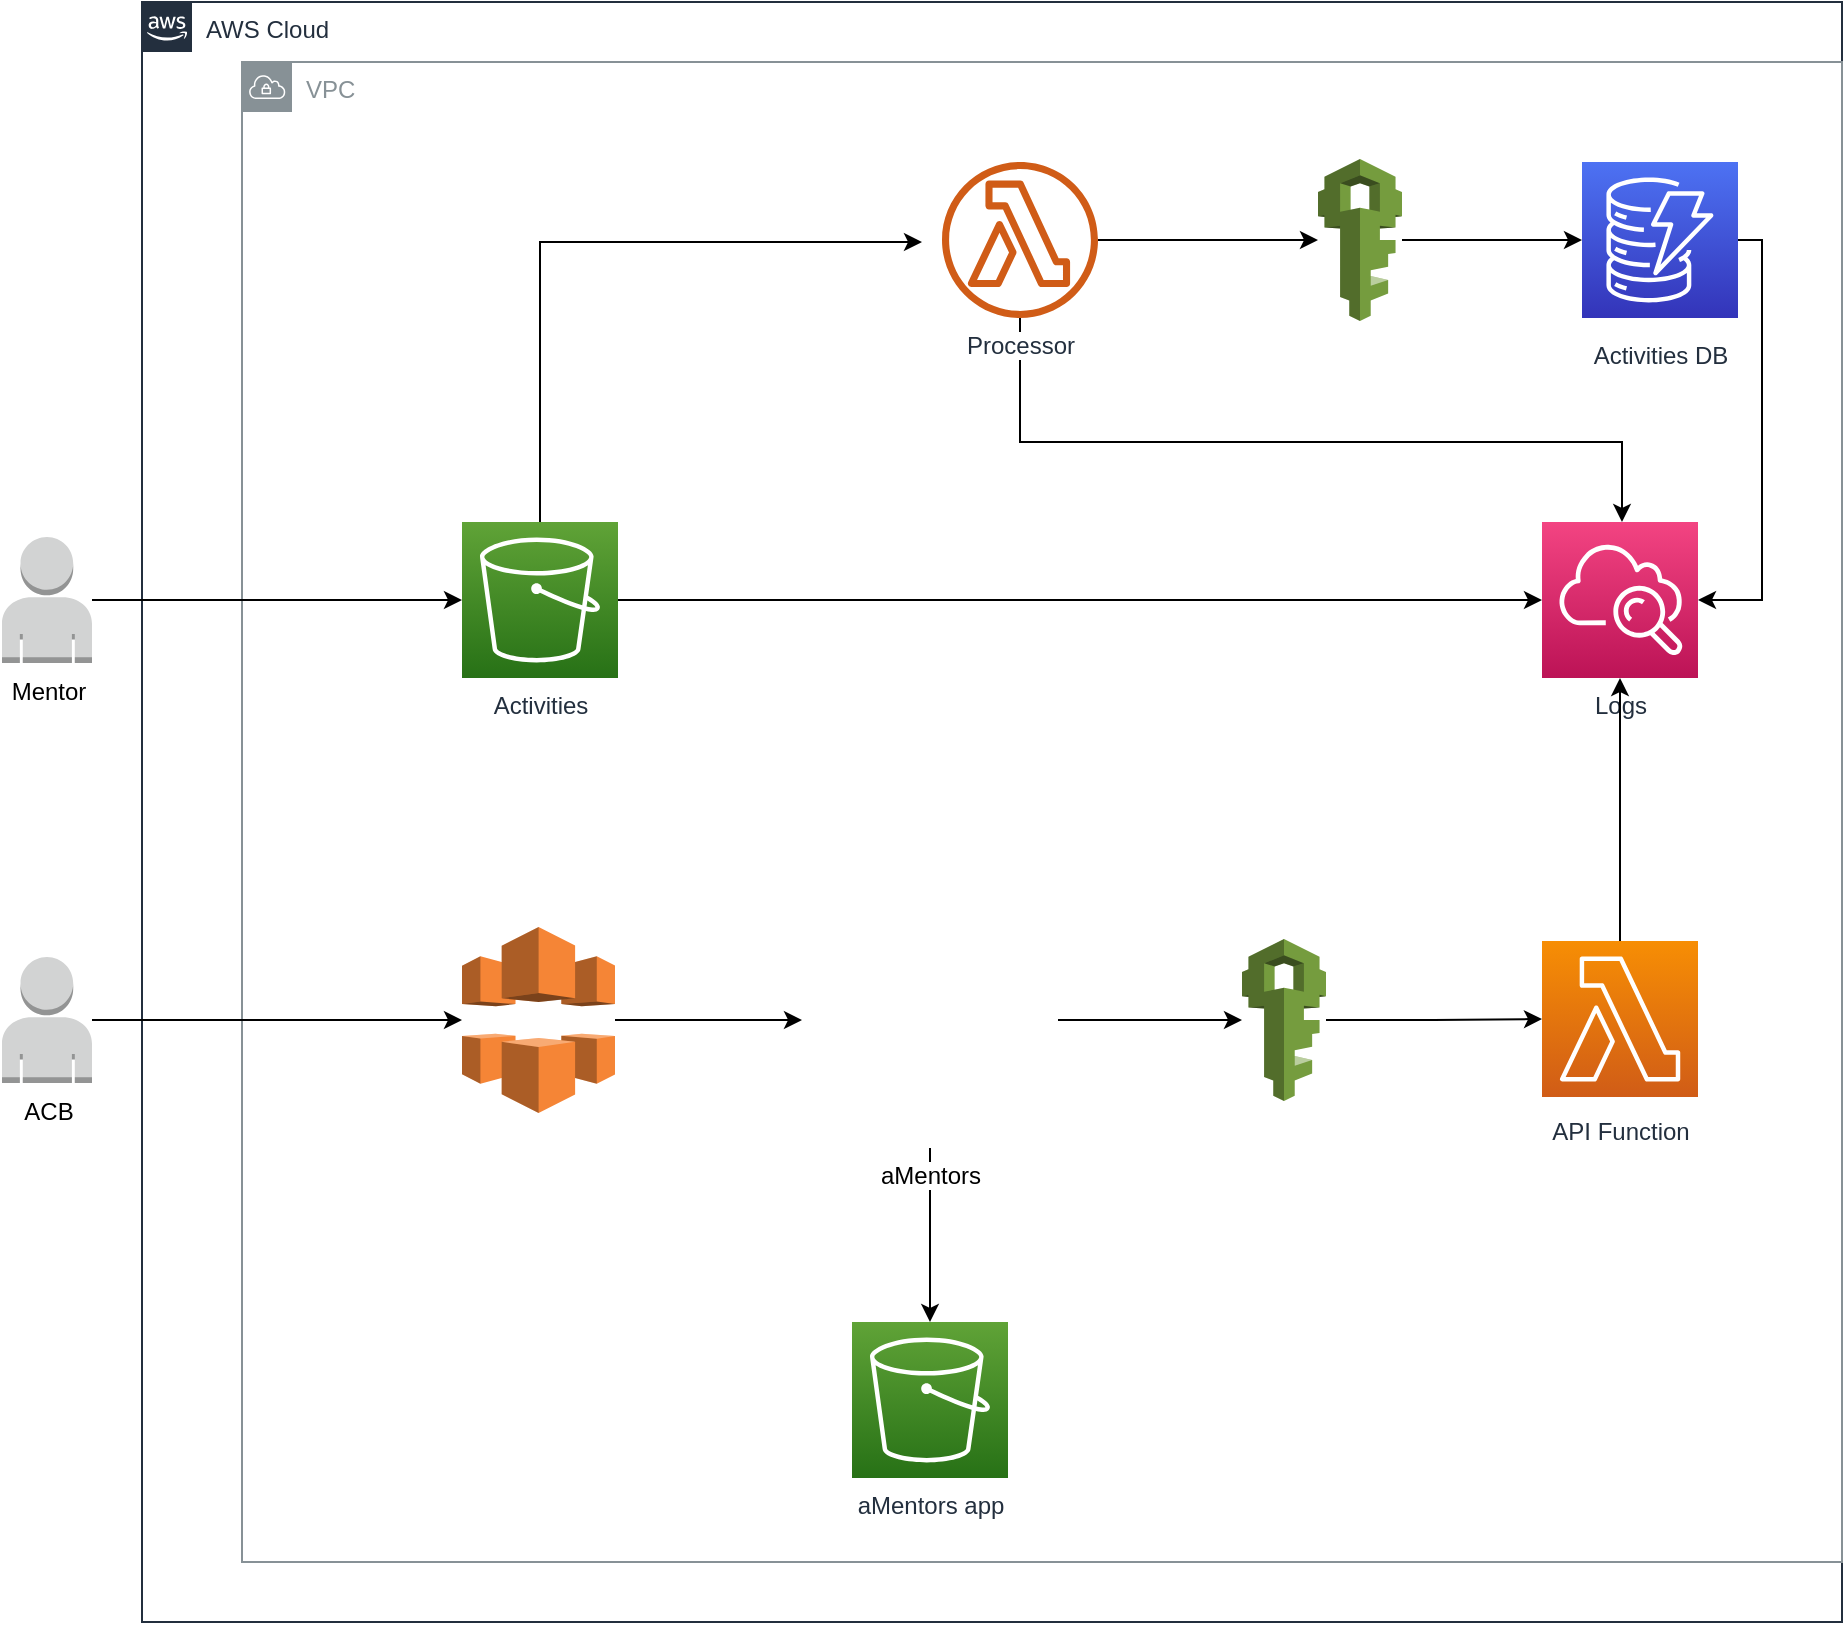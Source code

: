 <mxfile version="20.8.13" type="github">
  <diagram id="Ht1M8jgEwFfnCIfOTk4-" name="Page-1">
    <mxGraphModel dx="1434" dy="1591" grid="1" gridSize="10" guides="1" tooltips="1" connect="1" arrows="1" fold="1" page="1" pageScale="1" pageWidth="1169" pageHeight="827" math="0" shadow="0">
      <root>
        <mxCell id="0" />
        <mxCell id="1" parent="0" />
        <mxCell id="wQ1obBXAaNG1iILkcRS5-5" value="AWS Cloud" style="points=[[0,0],[0.25,0],[0.5,0],[0.75,0],[1,0],[1,0.25],[1,0.5],[1,0.75],[1,1],[0.75,1],[0.5,1],[0.25,1],[0,1],[0,0.75],[0,0.5],[0,0.25]];outlineConnect=0;gradientColor=none;html=1;whiteSpace=wrap;fontSize=12;fontStyle=0;container=1;pointerEvents=0;collapsible=0;recursiveResize=0;shape=mxgraph.aws4.group;grIcon=mxgraph.aws4.group_aws_cloud_alt;strokeColor=#232F3E;fillColor=none;verticalAlign=top;align=left;spacingLeft=30;fontColor=#232F3E;dashed=0;" parent="1" vertex="1">
          <mxGeometry x="160" y="-10" width="850" height="810" as="geometry" />
        </mxCell>
        <mxCell id="wQ1obBXAaNG1iILkcRS5-6" value="VPC" style="sketch=0;outlineConnect=0;gradientColor=none;html=1;whiteSpace=wrap;fontSize=12;fontStyle=0;shape=mxgraph.aws4.group;grIcon=mxgraph.aws4.group_vpc;strokeColor=#879196;fillColor=none;verticalAlign=top;align=left;spacingLeft=30;fontColor=#879196;dashed=0;" parent="wQ1obBXAaNG1iILkcRS5-5" vertex="1">
          <mxGeometry x="50" y="30" width="800" height="750" as="geometry" />
        </mxCell>
        <mxCell id="UEzPUAAOIrF-is8g5C7q-121" value="Logs" style="outlineConnect=0;fontColor=#232F3E;gradientColor=#F34482;gradientDirection=north;fillColor=#BC1356;strokeColor=#ffffff;dashed=0;verticalLabelPosition=bottom;verticalAlign=top;align=center;html=1;fontSize=12;fontStyle=0;aspect=fixed;shape=mxgraph.aws4.resourceIcon;resIcon=mxgraph.aws4.cloudwatch;labelBackgroundColor=#ffffff;" parent="wQ1obBXAaNG1iILkcRS5-5" vertex="1">
          <mxGeometry x="700.0" y="260" width="78" height="78" as="geometry" />
        </mxCell>
        <mxCell id="qfB8jvTzvEuYYU5wCv9F-1" style="edgeStyle=orthogonalEdgeStyle;rounded=0;orthogonalLoop=1;jettySize=auto;html=1;" parent="wQ1obBXAaNG1iILkcRS5-5" source="UEzPUAAOIrF-is8g5C7q-113" target="UEzPUAAOIrF-is8g5C7q-121" edge="1">
          <mxGeometry relative="1" as="geometry" />
        </mxCell>
        <mxCell id="UEzPUAAOIrF-is8g5C7q-113" value="API Function" style="outlineConnect=0;fontColor=#232F3E;gradientColor=#F78E04;gradientDirection=north;fillColor=#D05C17;strokeColor=#ffffff;dashed=0;verticalLabelPosition=bottom;verticalAlign=top;align=center;html=1;fontSize=12;fontStyle=0;aspect=fixed;shape=mxgraph.aws4.resourceIcon;resIcon=mxgraph.aws4.lambda;labelBackgroundColor=#ffffff;spacingTop=3;" parent="wQ1obBXAaNG1iILkcRS5-5" vertex="1">
          <mxGeometry x="700" y="469.5" width="78" height="78" as="geometry" />
        </mxCell>
        <mxCell id="wQ1obBXAaNG1iILkcRS5-20" style="edgeStyle=orthogonalEdgeStyle;rounded=0;orthogonalLoop=1;jettySize=auto;html=1;startArrow=none;startFill=0;" parent="wQ1obBXAaNG1iILkcRS5-5" source="wQ1obBXAaNG1iILkcRS5-17" target="wQ1obBXAaNG1iILkcRS5-19" edge="1">
          <mxGeometry relative="1" as="geometry" />
        </mxCell>
        <mxCell id="d6P8CkWaliifGmY5b4Fr-5" style="edgeStyle=orthogonalEdgeStyle;rounded=0;orthogonalLoop=1;jettySize=auto;html=1;" edge="1" parent="wQ1obBXAaNG1iILkcRS5-5" source="wQ1obBXAaNG1iILkcRS5-17" target="d6P8CkWaliifGmY5b4Fr-4">
          <mxGeometry relative="1" as="geometry" />
        </mxCell>
        <mxCell id="wQ1obBXAaNG1iILkcRS5-17" value="aMentors" style="shape=image;html=1;verticalAlign=top;verticalLabelPosition=bottom;labelBackgroundColor=#ffffff;imageAspect=0;aspect=fixed;image=https://cdn1.iconfinder.com/data/icons/seo-and-web-development-6/32/Web_website_favorite_site_star-128.png" parent="wQ1obBXAaNG1iILkcRS5-5" vertex="1">
          <mxGeometry x="330" y="445" width="128" height="128" as="geometry" />
        </mxCell>
        <mxCell id="wQ1obBXAaNG1iILkcRS5-19" value="aMentors app" style="outlineConnect=0;fontColor=#232F3E;gradientColor=#60A337;gradientDirection=north;fillColor=#277116;strokeColor=#ffffff;dashed=0;verticalLabelPosition=bottom;verticalAlign=top;align=center;html=1;fontSize=12;fontStyle=0;aspect=fixed;shape=mxgraph.aws4.resourceIcon;resIcon=mxgraph.aws4.s3;labelBackgroundColor=#ffffff;" parent="wQ1obBXAaNG1iILkcRS5-5" vertex="1">
          <mxGeometry x="355.0" y="660" width="78" height="78" as="geometry" />
        </mxCell>
        <mxCell id="qfB8jvTzvEuYYU5wCv9F-3" style="edgeStyle=orthogonalEdgeStyle;rounded=0;orthogonalLoop=1;jettySize=auto;html=1;" parent="wQ1obBXAaNG1iILkcRS5-5" source="qfB8jvTzvEuYYU5wCv9F-2" target="wQ1obBXAaNG1iILkcRS5-17" edge="1">
          <mxGeometry relative="1" as="geometry" />
        </mxCell>
        <mxCell id="qfB8jvTzvEuYYU5wCv9F-2" value="" style="outlineConnect=0;dashed=0;verticalLabelPosition=bottom;verticalAlign=top;align=center;html=1;shape=mxgraph.aws3.cloudfront;fillColor=#F58536;gradientColor=none;" parent="wQ1obBXAaNG1iILkcRS5-5" vertex="1">
          <mxGeometry x="160" y="462.5" width="76.5" height="93" as="geometry" />
        </mxCell>
        <mxCell id="UEzPUAAOIrF-is8g5C7q-119" value="Activities DB" style="outlineConnect=0;fontColor=#232F3E;gradientColor=#4D72F3;gradientDirection=north;fillColor=#3334B9;strokeColor=#ffffff;dashed=0;verticalLabelPosition=bottom;verticalAlign=top;align=center;html=1;fontSize=12;fontStyle=0;aspect=fixed;shape=mxgraph.aws4.resourceIcon;resIcon=mxgraph.aws4.dynamodb;labelBackgroundColor=#ffffff;spacingTop=5;" parent="wQ1obBXAaNG1iILkcRS5-5" vertex="1">
          <mxGeometry x="720.0" y="80" width="78" height="78" as="geometry" />
        </mxCell>
        <mxCell id="wQ1obBXAaNG1iILkcRS5-12" style="edgeStyle=orthogonalEdgeStyle;rounded=0;orthogonalLoop=1;jettySize=auto;html=1;" parent="wQ1obBXAaNG1iILkcRS5-5" source="UEzPUAAOIrF-is8g5C7q-119" target="UEzPUAAOIrF-is8g5C7q-121" edge="1">
          <mxGeometry relative="1" as="geometry">
            <Array as="points">
              <mxPoint x="810" y="119" />
              <mxPoint x="810" y="299" />
            </Array>
          </mxGeometry>
        </mxCell>
        <mxCell id="d6P8CkWaliifGmY5b4Fr-3" style="edgeStyle=orthogonalEdgeStyle;rounded=0;orthogonalLoop=1;jettySize=auto;html=1;" edge="1" parent="wQ1obBXAaNG1iILkcRS5-5" source="d6P8CkWaliifGmY5b4Fr-1" target="UEzPUAAOIrF-is8g5C7q-119">
          <mxGeometry relative="1" as="geometry" />
        </mxCell>
        <mxCell id="d6P8CkWaliifGmY5b4Fr-1" value="" style="outlineConnect=0;dashed=0;verticalLabelPosition=bottom;verticalAlign=top;align=center;html=1;shape=mxgraph.aws3.iam;fillColor=#759C3E;gradientColor=none;" vertex="1" parent="wQ1obBXAaNG1iILkcRS5-5">
          <mxGeometry x="588" y="78.5" width="42" height="81" as="geometry" />
        </mxCell>
        <mxCell id="d6P8CkWaliifGmY5b4Fr-6" style="edgeStyle=orthogonalEdgeStyle;rounded=0;orthogonalLoop=1;jettySize=auto;html=1;" edge="1" parent="wQ1obBXAaNG1iILkcRS5-5" source="d6P8CkWaliifGmY5b4Fr-4" target="UEzPUAAOIrF-is8g5C7q-113">
          <mxGeometry relative="1" as="geometry" />
        </mxCell>
        <mxCell id="d6P8CkWaliifGmY5b4Fr-4" value="" style="outlineConnect=0;dashed=0;verticalLabelPosition=bottom;verticalAlign=top;align=center;html=1;shape=mxgraph.aws3.iam;fillColor=#759C3E;gradientColor=none;" vertex="1" parent="wQ1obBXAaNG1iILkcRS5-5">
          <mxGeometry x="550" y="468.5" width="42" height="81" as="geometry" />
        </mxCell>
        <mxCell id="wQ1obBXAaNG1iILkcRS5-21" value="" style="edgeStyle=orthogonalEdgeStyle;rounded=0;orthogonalLoop=1;jettySize=auto;html=1;startArrow=none;startFill=0;" parent="1" source="UEzPUAAOIrF-is8g5C7q-115" target="UEzPUAAOIrF-is8g5C7q-121" edge="1">
          <mxGeometry relative="1" as="geometry">
            <Array as="points">
              <mxPoint x="599" y="210" />
              <mxPoint x="900" y="210" />
            </Array>
          </mxGeometry>
        </mxCell>
        <mxCell id="d6P8CkWaliifGmY5b4Fr-2" style="edgeStyle=orthogonalEdgeStyle;rounded=0;orthogonalLoop=1;jettySize=auto;html=1;" edge="1" parent="1" source="UEzPUAAOIrF-is8g5C7q-115" target="d6P8CkWaliifGmY5b4Fr-1">
          <mxGeometry relative="1" as="geometry" />
        </mxCell>
        <mxCell id="UEzPUAAOIrF-is8g5C7q-115" value="Processor" style="outlineConnect=0;fontColor=#232F3E;gradientColor=none;fillColor=#D05C17;strokeColor=none;dashed=0;verticalLabelPosition=bottom;verticalAlign=top;align=center;html=1;fontSize=12;fontStyle=0;aspect=fixed;pointerEvents=1;shape=mxgraph.aws4.lambda_function;labelBackgroundColor=#ffffff;" parent="1" vertex="1">
          <mxGeometry x="560" y="70" width="78" height="78" as="geometry" />
        </mxCell>
        <mxCell id="wQ1obBXAaNG1iILkcRS5-3" style="edgeStyle=orthogonalEdgeStyle;rounded=0;orthogonalLoop=1;jettySize=auto;html=1;" parent="1" source="UEzPUAAOIrF-is8g5C7q-116" edge="1">
          <mxGeometry relative="1" as="geometry">
            <mxPoint x="550" y="110" as="targetPoint" />
            <Array as="points">
              <mxPoint x="359" y="110" />
            </Array>
          </mxGeometry>
        </mxCell>
        <mxCell id="wQ1obBXAaNG1iILkcRS5-24" style="edgeStyle=orthogonalEdgeStyle;rounded=0;orthogonalLoop=1;jettySize=auto;html=1;startArrow=none;startFill=0;" parent="1" source="UEzPUAAOIrF-is8g5C7q-116" target="UEzPUAAOIrF-is8g5C7q-121" edge="1">
          <mxGeometry relative="1" as="geometry" />
        </mxCell>
        <mxCell id="UEzPUAAOIrF-is8g5C7q-116" value="Activities" style="outlineConnect=0;fontColor=#232F3E;gradientColor=#60A337;gradientDirection=north;fillColor=#277116;strokeColor=#ffffff;dashed=0;verticalLabelPosition=bottom;verticalAlign=top;align=center;html=1;fontSize=12;fontStyle=0;aspect=fixed;shape=mxgraph.aws4.resourceIcon;resIcon=mxgraph.aws4.s3;labelBackgroundColor=#ffffff;" parent="1" vertex="1">
          <mxGeometry x="320.0" y="250" width="78" height="78" as="geometry" />
        </mxCell>
        <mxCell id="wQ1obBXAaNG1iILkcRS5-2" style="edgeStyle=orthogonalEdgeStyle;rounded=0;orthogonalLoop=1;jettySize=auto;html=1;" parent="1" source="wQ1obBXAaNG1iILkcRS5-1" target="UEzPUAAOIrF-is8g5C7q-116" edge="1">
          <mxGeometry relative="1" as="geometry" />
        </mxCell>
        <mxCell id="wQ1obBXAaNG1iILkcRS5-1" value="Mentor" style="outlineConnect=0;dashed=0;verticalLabelPosition=bottom;verticalAlign=top;align=center;html=1;shape=mxgraph.aws3.user;fillColor=#D2D3D3;gradientColor=none;" parent="1" vertex="1">
          <mxGeometry x="90" y="257.5" width="45" height="63" as="geometry" />
        </mxCell>
        <mxCell id="qfB8jvTzvEuYYU5wCv9F-4" style="edgeStyle=orthogonalEdgeStyle;rounded=0;orthogonalLoop=1;jettySize=auto;html=1;" parent="1" source="wQ1obBXAaNG1iILkcRS5-16" target="qfB8jvTzvEuYYU5wCv9F-2" edge="1">
          <mxGeometry relative="1" as="geometry" />
        </mxCell>
        <mxCell id="wQ1obBXAaNG1iILkcRS5-16" value="ACB" style="outlineConnect=0;dashed=0;verticalLabelPosition=bottom;verticalAlign=top;align=center;html=1;shape=mxgraph.aws3.user;fillColor=#D2D3D3;gradientColor=none;" parent="1" vertex="1">
          <mxGeometry x="90" y="467.5" width="45" height="63" as="geometry" />
        </mxCell>
      </root>
    </mxGraphModel>
  </diagram>
</mxfile>
